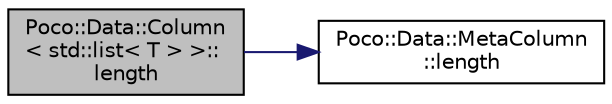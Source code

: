 digraph "Poco::Data::Column&lt; std::list&lt; T &gt; &gt;::length"
{
 // LATEX_PDF_SIZE
  edge [fontname="Helvetica",fontsize="10",labelfontname="Helvetica",labelfontsize="10"];
  node [fontname="Helvetica",fontsize="10",shape=record];
  rankdir="LR";
  Node1 [label="Poco::Data::Column\l\< std::list\< T \> \>::\llength",height=0.2,width=0.4,color="black", fillcolor="grey75", style="filled", fontcolor="black",tooltip="Returns column maximum length."];
  Node1 -> Node2 [color="midnightblue",fontsize="10",style="solid",fontname="Helvetica"];
  Node2 [label="Poco::Data::MetaColumn\l::length",height=0.2,width=0.4,color="black", fillcolor="white", style="filled",URL="$classPoco_1_1Data_1_1MetaColumn.html#af7293eb00315c2f716abdca8b264f632",tooltip="Returns column name."];
}
